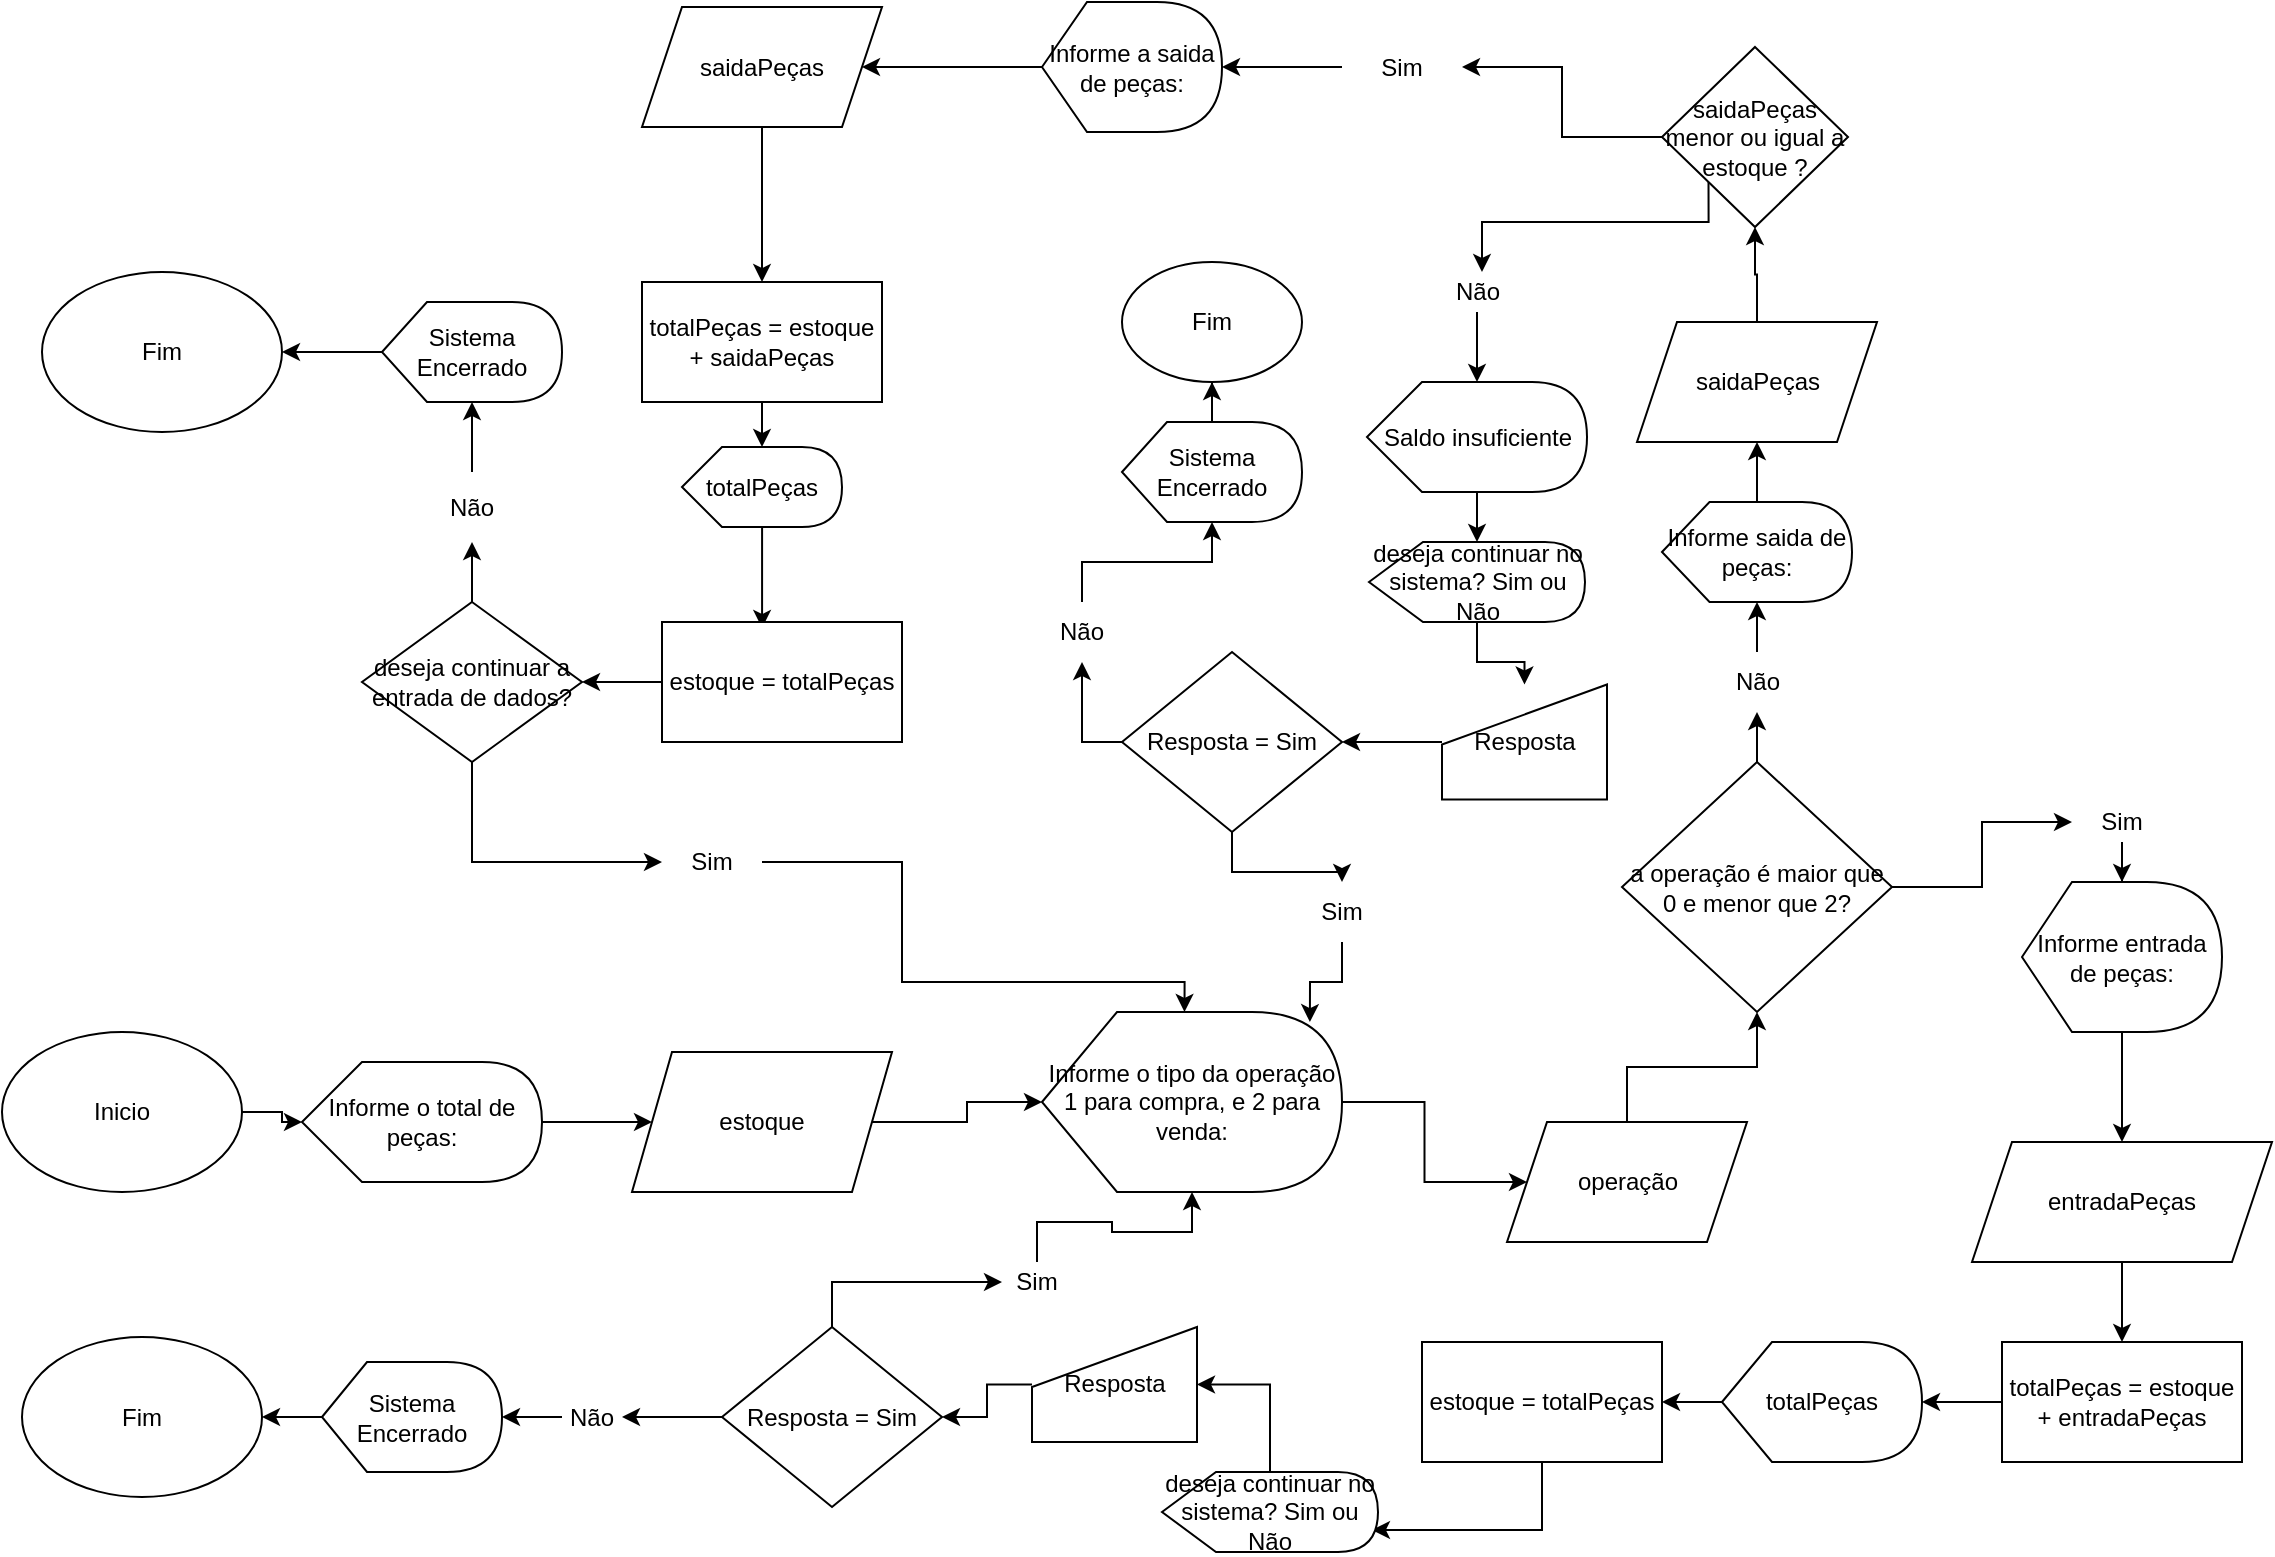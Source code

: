 <mxfile version="21.3.2" type="github">
  <diagram name="Page-1" id="j07GY_gyYiF8HBGQeezZ">
    <mxGraphModel dx="2199" dy="764" grid="1" gridSize="10" guides="1" tooltips="1" connect="1" arrows="1" fold="1" page="1" pageScale="1" pageWidth="850" pageHeight="1100" math="0" shadow="0">
      <root>
        <mxCell id="0" />
        <mxCell id="1" parent="0" />
        <mxCell id="sDj9kn_7Rwe8Wl8EiFnK-6" style="edgeStyle=orthogonalEdgeStyle;rounded=0;orthogonalLoop=1;jettySize=auto;html=1;" edge="1" parent="1" source="sDj9kn_7Rwe8Wl8EiFnK-1" target="sDj9kn_7Rwe8Wl8EiFnK-5">
          <mxGeometry relative="1" as="geometry" />
        </mxCell>
        <mxCell id="sDj9kn_7Rwe8Wl8EiFnK-1" value="Inicio" style="ellipse;whiteSpace=wrap;html=1;" vertex="1" parent="1">
          <mxGeometry x="-320" y="515" width="120" height="80" as="geometry" />
        </mxCell>
        <mxCell id="sDj9kn_7Rwe8Wl8EiFnK-38" style="edgeStyle=orthogonalEdgeStyle;rounded=0;orthogonalLoop=1;jettySize=auto;html=1;" edge="1" parent="1" source="sDj9kn_7Rwe8Wl8EiFnK-2" target="sDj9kn_7Rwe8Wl8EiFnK-8">
          <mxGeometry relative="1" as="geometry" />
        </mxCell>
        <mxCell id="sDj9kn_7Rwe8Wl8EiFnK-2" value="estoque" style="shape=parallelogram;perimeter=parallelogramPerimeter;whiteSpace=wrap;html=1;fixedSize=1;" vertex="1" parent="1">
          <mxGeometry x="-5" y="525" width="130" height="70" as="geometry" />
        </mxCell>
        <mxCell id="sDj9kn_7Rwe8Wl8EiFnK-7" style="edgeStyle=orthogonalEdgeStyle;rounded=0;orthogonalLoop=1;jettySize=auto;html=1;" edge="1" parent="1" source="sDj9kn_7Rwe8Wl8EiFnK-5" target="sDj9kn_7Rwe8Wl8EiFnK-2">
          <mxGeometry relative="1" as="geometry" />
        </mxCell>
        <mxCell id="sDj9kn_7Rwe8Wl8EiFnK-5" value="Informe o total de peças:" style="shape=display;whiteSpace=wrap;html=1;" vertex="1" parent="1">
          <mxGeometry x="-170" y="530" width="120" height="60" as="geometry" />
        </mxCell>
        <mxCell id="sDj9kn_7Rwe8Wl8EiFnK-35" style="edgeStyle=orthogonalEdgeStyle;rounded=0;orthogonalLoop=1;jettySize=auto;html=1;" edge="1" parent="1" source="sDj9kn_7Rwe8Wl8EiFnK-8" target="sDj9kn_7Rwe8Wl8EiFnK-10">
          <mxGeometry relative="1" as="geometry" />
        </mxCell>
        <mxCell id="sDj9kn_7Rwe8Wl8EiFnK-8" value="Informe o tipo da operação 1 para compra, e 2 para venda:" style="shape=display;whiteSpace=wrap;html=1;" vertex="1" parent="1">
          <mxGeometry x="200" y="505" width="150" height="90" as="geometry" />
        </mxCell>
        <mxCell id="sDj9kn_7Rwe8Wl8EiFnK-13" style="edgeStyle=orthogonalEdgeStyle;rounded=0;orthogonalLoop=1;jettySize=auto;html=1;" edge="1" parent="1" source="sDj9kn_7Rwe8Wl8EiFnK-10" target="sDj9kn_7Rwe8Wl8EiFnK-12">
          <mxGeometry relative="1" as="geometry" />
        </mxCell>
        <mxCell id="sDj9kn_7Rwe8Wl8EiFnK-10" value="operação" style="shape=parallelogram;perimeter=parallelogramPerimeter;whiteSpace=wrap;html=1;fixedSize=1;" vertex="1" parent="1">
          <mxGeometry x="432.5" y="560" width="120" height="60" as="geometry" />
        </mxCell>
        <mxCell id="sDj9kn_7Rwe8Wl8EiFnK-31" style="edgeStyle=orthogonalEdgeStyle;rounded=0;orthogonalLoop=1;jettySize=auto;html=1;" edge="1" parent="1" source="sDj9kn_7Rwe8Wl8EiFnK-21" target="sDj9kn_7Rwe8Wl8EiFnK-22">
          <mxGeometry relative="1" as="geometry" />
        </mxCell>
        <mxCell id="sDj9kn_7Rwe8Wl8EiFnK-40" style="edgeStyle=orthogonalEdgeStyle;rounded=0;orthogonalLoop=1;jettySize=auto;html=1;" edge="1" parent="1" source="sDj9kn_7Rwe8Wl8EiFnK-12" target="sDj9kn_7Rwe8Wl8EiFnK-39">
          <mxGeometry relative="1" as="geometry" />
        </mxCell>
        <mxCell id="sDj9kn_7Rwe8Wl8EiFnK-12" value="a operação é maior que 0 e menor que 2?" style="rhombus;whiteSpace=wrap;html=1;" vertex="1" parent="1">
          <mxGeometry x="490" y="380" width="135" height="125" as="geometry" />
        </mxCell>
        <mxCell id="sDj9kn_7Rwe8Wl8EiFnK-24" style="edgeStyle=orthogonalEdgeStyle;rounded=0;orthogonalLoop=1;jettySize=auto;html=1;" edge="1" parent="1" source="sDj9kn_7Rwe8Wl8EiFnK-22" target="sDj9kn_7Rwe8Wl8EiFnK-23">
          <mxGeometry relative="1" as="geometry" />
        </mxCell>
        <mxCell id="sDj9kn_7Rwe8Wl8EiFnK-22" value="Informe entrada de peças:" style="shape=display;whiteSpace=wrap;html=1;" vertex="1" parent="1">
          <mxGeometry x="690" y="440" width="100" height="75" as="geometry" />
        </mxCell>
        <mxCell id="sDj9kn_7Rwe8Wl8EiFnK-26" style="edgeStyle=orthogonalEdgeStyle;rounded=0;orthogonalLoop=1;jettySize=auto;html=1;" edge="1" parent="1" source="sDj9kn_7Rwe8Wl8EiFnK-23" target="sDj9kn_7Rwe8Wl8EiFnK-25">
          <mxGeometry relative="1" as="geometry" />
        </mxCell>
        <mxCell id="sDj9kn_7Rwe8Wl8EiFnK-23" value="entradaPeças" style="shape=parallelogram;perimeter=parallelogramPerimeter;whiteSpace=wrap;html=1;fixedSize=1;" vertex="1" parent="1">
          <mxGeometry x="665" y="570" width="150" height="60" as="geometry" />
        </mxCell>
        <mxCell id="sDj9kn_7Rwe8Wl8EiFnK-29" style="edgeStyle=orthogonalEdgeStyle;rounded=0;orthogonalLoop=1;jettySize=auto;html=1;" edge="1" parent="1" source="sDj9kn_7Rwe8Wl8EiFnK-25" target="sDj9kn_7Rwe8Wl8EiFnK-27">
          <mxGeometry relative="1" as="geometry" />
        </mxCell>
        <mxCell id="sDj9kn_7Rwe8Wl8EiFnK-25" value="totalPeças = estoque + entradaPeças" style="rounded=0;whiteSpace=wrap;html=1;" vertex="1" parent="1">
          <mxGeometry x="680" y="670" width="120" height="60" as="geometry" />
        </mxCell>
        <mxCell id="sDj9kn_7Rwe8Wl8EiFnK-50" style="edgeStyle=orthogonalEdgeStyle;rounded=0;orthogonalLoop=1;jettySize=auto;html=1;" edge="1" parent="1" source="sDj9kn_7Rwe8Wl8EiFnK-27" target="sDj9kn_7Rwe8Wl8EiFnK-49">
          <mxGeometry relative="1" as="geometry" />
        </mxCell>
        <mxCell id="sDj9kn_7Rwe8Wl8EiFnK-27" value="totalPeças" style="shape=display;whiteSpace=wrap;html=1;" vertex="1" parent="1">
          <mxGeometry x="540" y="670" width="100" height="60" as="geometry" />
        </mxCell>
        <mxCell id="sDj9kn_7Rwe8Wl8EiFnK-37" value="" style="edgeStyle=orthogonalEdgeStyle;rounded=0;orthogonalLoop=1;jettySize=auto;html=1;" edge="1" parent="1" source="sDj9kn_7Rwe8Wl8EiFnK-12" target="sDj9kn_7Rwe8Wl8EiFnK-21">
          <mxGeometry relative="1" as="geometry">
            <mxPoint x="565" y="315" as="sourcePoint" />
            <mxPoint x="690" y="315" as="targetPoint" />
          </mxGeometry>
        </mxCell>
        <mxCell id="sDj9kn_7Rwe8Wl8EiFnK-21" value="Sim" style="text;html=1;strokeColor=none;fillColor=none;align=center;verticalAlign=middle;whiteSpace=wrap;rounded=0;" vertex="1" parent="1">
          <mxGeometry x="715" y="400" width="50" height="20" as="geometry" />
        </mxCell>
        <mxCell id="sDj9kn_7Rwe8Wl8EiFnK-42" style="edgeStyle=orthogonalEdgeStyle;rounded=0;orthogonalLoop=1;jettySize=auto;html=1;" edge="1" parent="1" source="sDj9kn_7Rwe8Wl8EiFnK-39" target="sDj9kn_7Rwe8Wl8EiFnK-41">
          <mxGeometry relative="1" as="geometry" />
        </mxCell>
        <mxCell id="sDj9kn_7Rwe8Wl8EiFnK-39" value="Não" style="text;html=1;strokeColor=none;fillColor=none;align=center;verticalAlign=middle;whiteSpace=wrap;rounded=0;" vertex="1" parent="1">
          <mxGeometry x="527.5" y="325" width="60" height="30" as="geometry" />
        </mxCell>
        <mxCell id="sDj9kn_7Rwe8Wl8EiFnK-44" style="edgeStyle=orthogonalEdgeStyle;rounded=0;orthogonalLoop=1;jettySize=auto;html=1;" edge="1" parent="1" source="sDj9kn_7Rwe8Wl8EiFnK-41" target="sDj9kn_7Rwe8Wl8EiFnK-43">
          <mxGeometry relative="1" as="geometry" />
        </mxCell>
        <mxCell id="sDj9kn_7Rwe8Wl8EiFnK-41" value="Informe saida de peças:" style="shape=display;whiteSpace=wrap;html=1;" vertex="1" parent="1">
          <mxGeometry x="510" y="250" width="95" height="50" as="geometry" />
        </mxCell>
        <mxCell id="sDj9kn_7Rwe8Wl8EiFnK-47" style="edgeStyle=orthogonalEdgeStyle;rounded=0;orthogonalLoop=1;jettySize=auto;html=1;" edge="1" parent="1" source="sDj9kn_7Rwe8Wl8EiFnK-43" target="sDj9kn_7Rwe8Wl8EiFnK-46">
          <mxGeometry relative="1" as="geometry" />
        </mxCell>
        <mxCell id="sDj9kn_7Rwe8Wl8EiFnK-43" value="saidaPeças" style="shape=parallelogram;perimeter=parallelogramPerimeter;whiteSpace=wrap;html=1;fixedSize=1;" vertex="1" parent="1">
          <mxGeometry x="497.5" y="160" width="120" height="60" as="geometry" />
        </mxCell>
        <mxCell id="sDj9kn_7Rwe8Wl8EiFnK-63" style="edgeStyle=orthogonalEdgeStyle;rounded=0;orthogonalLoop=1;jettySize=auto;html=1;exitX=0;exitY=1;exitDx=0;exitDy=0;" edge="1" parent="1" source="sDj9kn_7Rwe8Wl8EiFnK-46" target="sDj9kn_7Rwe8Wl8EiFnK-62">
          <mxGeometry relative="1" as="geometry">
            <Array as="points">
              <mxPoint x="533" y="110" />
              <mxPoint x="420" y="110" />
            </Array>
          </mxGeometry>
        </mxCell>
        <mxCell id="sDj9kn_7Rwe8Wl8EiFnK-69" style="edgeStyle=orthogonalEdgeStyle;rounded=0;orthogonalLoop=1;jettySize=auto;html=1;" edge="1" parent="1" source="sDj9kn_7Rwe8Wl8EiFnK-46" target="sDj9kn_7Rwe8Wl8EiFnK-68">
          <mxGeometry relative="1" as="geometry" />
        </mxCell>
        <mxCell id="sDj9kn_7Rwe8Wl8EiFnK-46" value="saidaPeças menor ou igual a estoque ?" style="rhombus;whiteSpace=wrap;html=1;" vertex="1" parent="1">
          <mxGeometry x="510" y="22.5" width="93" height="90" as="geometry" />
        </mxCell>
        <mxCell id="sDj9kn_7Rwe8Wl8EiFnK-121" style="edgeStyle=orthogonalEdgeStyle;rounded=0;orthogonalLoop=1;jettySize=auto;html=1;entryX=0.972;entryY=0.725;entryDx=0;entryDy=0;entryPerimeter=0;" edge="1" parent="1" source="sDj9kn_7Rwe8Wl8EiFnK-49" target="sDj9kn_7Rwe8Wl8EiFnK-120">
          <mxGeometry relative="1" as="geometry">
            <Array as="points">
              <mxPoint x="450" y="764" />
            </Array>
          </mxGeometry>
        </mxCell>
        <mxCell id="sDj9kn_7Rwe8Wl8EiFnK-49" value="estoque = totalPeças" style="rounded=0;whiteSpace=wrap;html=1;" vertex="1" parent="1">
          <mxGeometry x="390" y="670" width="120" height="60" as="geometry" />
        </mxCell>
        <mxCell id="sDj9kn_7Rwe8Wl8EiFnK-55" style="edgeStyle=orthogonalEdgeStyle;rounded=0;orthogonalLoop=1;jettySize=auto;html=1;" edge="1" parent="1" source="sDj9kn_7Rwe8Wl8EiFnK-51" target="sDj9kn_7Rwe8Wl8EiFnK-54">
          <mxGeometry relative="1" as="geometry">
            <Array as="points">
              <mxPoint x="95" y="640" />
            </Array>
          </mxGeometry>
        </mxCell>
        <mxCell id="sDj9kn_7Rwe8Wl8EiFnK-59" style="edgeStyle=orthogonalEdgeStyle;rounded=0;orthogonalLoop=1;jettySize=auto;html=1;entryX=1;entryY=0.5;entryDx=0;entryDy=0;" edge="1" parent="1" source="sDj9kn_7Rwe8Wl8EiFnK-51" target="sDj9kn_7Rwe8Wl8EiFnK-57">
          <mxGeometry relative="1" as="geometry" />
        </mxCell>
        <mxCell id="sDj9kn_7Rwe8Wl8EiFnK-51" value="Resposta = Sim" style="rhombus;whiteSpace=wrap;html=1;rounded=0;" vertex="1" parent="1">
          <mxGeometry x="40" y="662.5" width="110" height="90" as="geometry" />
        </mxCell>
        <mxCell id="sDj9kn_7Rwe8Wl8EiFnK-56" style="edgeStyle=orthogonalEdgeStyle;rounded=0;orthogonalLoop=1;jettySize=auto;html=1;" edge="1" parent="1" source="sDj9kn_7Rwe8Wl8EiFnK-54" target="sDj9kn_7Rwe8Wl8EiFnK-8">
          <mxGeometry relative="1" as="geometry" />
        </mxCell>
        <mxCell id="sDj9kn_7Rwe8Wl8EiFnK-54" value="Sim" style="text;html=1;strokeColor=none;fillColor=none;align=center;verticalAlign=middle;whiteSpace=wrap;rounded=0;" vertex="1" parent="1">
          <mxGeometry x="180" y="630" width="35" height="20" as="geometry" />
        </mxCell>
        <mxCell id="sDj9kn_7Rwe8Wl8EiFnK-61" style="edgeStyle=orthogonalEdgeStyle;rounded=0;orthogonalLoop=1;jettySize=auto;html=1;" edge="1" parent="1" source="sDj9kn_7Rwe8Wl8EiFnK-57" target="sDj9kn_7Rwe8Wl8EiFnK-60">
          <mxGeometry relative="1" as="geometry" />
        </mxCell>
        <mxCell id="sDj9kn_7Rwe8Wl8EiFnK-57" value="Não" style="text;html=1;strokeColor=none;fillColor=none;align=center;verticalAlign=middle;whiteSpace=wrap;rounded=0;" vertex="1" parent="1">
          <mxGeometry x="-40" y="697.5" width="30" height="20" as="geometry" />
        </mxCell>
        <mxCell id="sDj9kn_7Rwe8Wl8EiFnK-92" style="edgeStyle=orthogonalEdgeStyle;rounded=0;orthogonalLoop=1;jettySize=auto;html=1;" edge="1" parent="1" source="sDj9kn_7Rwe8Wl8EiFnK-60" target="sDj9kn_7Rwe8Wl8EiFnK-91">
          <mxGeometry relative="1" as="geometry" />
        </mxCell>
        <mxCell id="sDj9kn_7Rwe8Wl8EiFnK-60" value="Sistema Encerrado" style="shape=display;whiteSpace=wrap;html=1;" vertex="1" parent="1">
          <mxGeometry x="-160" y="680" width="90" height="55" as="geometry" />
        </mxCell>
        <mxCell id="sDj9kn_7Rwe8Wl8EiFnK-67" style="edgeStyle=orthogonalEdgeStyle;rounded=0;orthogonalLoop=1;jettySize=auto;html=1;" edge="1" parent="1" source="sDj9kn_7Rwe8Wl8EiFnK-62" target="sDj9kn_7Rwe8Wl8EiFnK-66">
          <mxGeometry relative="1" as="geometry" />
        </mxCell>
        <mxCell id="sDj9kn_7Rwe8Wl8EiFnK-62" value="Não" style="text;html=1;strokeColor=none;fillColor=none;align=center;verticalAlign=middle;whiteSpace=wrap;rounded=0;" vertex="1" parent="1">
          <mxGeometry x="392.5" y="135" width="50" height="20" as="geometry" />
        </mxCell>
        <mxCell id="sDj9kn_7Rwe8Wl8EiFnK-127" style="edgeStyle=orthogonalEdgeStyle;rounded=0;orthogonalLoop=1;jettySize=auto;html=1;" edge="1" parent="1" source="sDj9kn_7Rwe8Wl8EiFnK-66" target="sDj9kn_7Rwe8Wl8EiFnK-126">
          <mxGeometry relative="1" as="geometry" />
        </mxCell>
        <mxCell id="sDj9kn_7Rwe8Wl8EiFnK-66" value="Saldo insuficiente" style="shape=display;whiteSpace=wrap;html=1;" vertex="1" parent="1">
          <mxGeometry x="362.5" y="190" width="110" height="55" as="geometry" />
        </mxCell>
        <mxCell id="sDj9kn_7Rwe8Wl8EiFnK-71" style="edgeStyle=orthogonalEdgeStyle;rounded=0;orthogonalLoop=1;jettySize=auto;html=1;" edge="1" parent="1" source="sDj9kn_7Rwe8Wl8EiFnK-68" target="sDj9kn_7Rwe8Wl8EiFnK-70">
          <mxGeometry relative="1" as="geometry" />
        </mxCell>
        <mxCell id="sDj9kn_7Rwe8Wl8EiFnK-68" value="Sim" style="text;html=1;strokeColor=none;fillColor=none;align=center;verticalAlign=middle;whiteSpace=wrap;rounded=0;" vertex="1" parent="1">
          <mxGeometry x="350" y="22.5" width="60" height="20" as="geometry" />
        </mxCell>
        <mxCell id="sDj9kn_7Rwe8Wl8EiFnK-73" style="edgeStyle=orthogonalEdgeStyle;rounded=0;orthogonalLoop=1;jettySize=auto;html=1;" edge="1" parent="1" source="sDj9kn_7Rwe8Wl8EiFnK-70" target="sDj9kn_7Rwe8Wl8EiFnK-72">
          <mxGeometry relative="1" as="geometry" />
        </mxCell>
        <mxCell id="sDj9kn_7Rwe8Wl8EiFnK-70" value="Informe a saida de peças:" style="shape=display;whiteSpace=wrap;html=1;" vertex="1" parent="1">
          <mxGeometry x="200" width="90" height="65" as="geometry" />
        </mxCell>
        <mxCell id="sDj9kn_7Rwe8Wl8EiFnK-75" style="edgeStyle=orthogonalEdgeStyle;rounded=0;orthogonalLoop=1;jettySize=auto;html=1;" edge="1" parent="1" source="sDj9kn_7Rwe8Wl8EiFnK-72" target="sDj9kn_7Rwe8Wl8EiFnK-74">
          <mxGeometry relative="1" as="geometry" />
        </mxCell>
        <mxCell id="sDj9kn_7Rwe8Wl8EiFnK-72" value="saidaPeças" style="shape=parallelogram;perimeter=parallelogramPerimeter;whiteSpace=wrap;html=1;fixedSize=1;" vertex="1" parent="1">
          <mxGeometry y="2.5" width="120" height="60" as="geometry" />
        </mxCell>
        <mxCell id="sDj9kn_7Rwe8Wl8EiFnK-77" style="edgeStyle=orthogonalEdgeStyle;rounded=0;orthogonalLoop=1;jettySize=auto;html=1;" edge="1" parent="1" source="sDj9kn_7Rwe8Wl8EiFnK-74" target="sDj9kn_7Rwe8Wl8EiFnK-76">
          <mxGeometry relative="1" as="geometry" />
        </mxCell>
        <mxCell id="sDj9kn_7Rwe8Wl8EiFnK-74" value="totalPeças = estoque + saidaPeças" style="rounded=0;whiteSpace=wrap;html=1;" vertex="1" parent="1">
          <mxGeometry y="140" width="120" height="60" as="geometry" />
        </mxCell>
        <mxCell id="sDj9kn_7Rwe8Wl8EiFnK-105" style="edgeStyle=orthogonalEdgeStyle;rounded=0;orthogonalLoop=1;jettySize=auto;html=1;entryX=0.417;entryY=0.05;entryDx=0;entryDy=0;entryPerimeter=0;" edge="1" parent="1" source="sDj9kn_7Rwe8Wl8EiFnK-76" target="sDj9kn_7Rwe8Wl8EiFnK-78">
          <mxGeometry relative="1" as="geometry" />
        </mxCell>
        <mxCell id="sDj9kn_7Rwe8Wl8EiFnK-76" value="totalPeças" style="shape=display;whiteSpace=wrap;html=1;" vertex="1" parent="1">
          <mxGeometry x="20" y="222.5" width="80" height="40" as="geometry" />
        </mxCell>
        <mxCell id="sDj9kn_7Rwe8Wl8EiFnK-81" style="edgeStyle=orthogonalEdgeStyle;rounded=0;orthogonalLoop=1;jettySize=auto;html=1;" edge="1" parent="1" source="sDj9kn_7Rwe8Wl8EiFnK-78" target="sDj9kn_7Rwe8Wl8EiFnK-80">
          <mxGeometry relative="1" as="geometry" />
        </mxCell>
        <mxCell id="sDj9kn_7Rwe8Wl8EiFnK-78" value="estoque = totalPeças" style="rounded=0;whiteSpace=wrap;html=1;" vertex="1" parent="1">
          <mxGeometry x="10" y="310" width="120" height="60" as="geometry" />
        </mxCell>
        <mxCell id="sDj9kn_7Rwe8Wl8EiFnK-84" style="edgeStyle=orthogonalEdgeStyle;rounded=0;orthogonalLoop=1;jettySize=auto;html=1;" edge="1" parent="1" source="sDj9kn_7Rwe8Wl8EiFnK-80" target="sDj9kn_7Rwe8Wl8EiFnK-82">
          <mxGeometry relative="1" as="geometry">
            <Array as="points">
              <mxPoint x="-85" y="430" />
            </Array>
          </mxGeometry>
        </mxCell>
        <mxCell id="sDj9kn_7Rwe8Wl8EiFnK-99" style="edgeStyle=orthogonalEdgeStyle;rounded=0;orthogonalLoop=1;jettySize=auto;html=1;" edge="1" parent="1" source="sDj9kn_7Rwe8Wl8EiFnK-80" target="sDj9kn_7Rwe8Wl8EiFnK-83">
          <mxGeometry relative="1" as="geometry" />
        </mxCell>
        <mxCell id="sDj9kn_7Rwe8Wl8EiFnK-80" value="deseja continuar a entrada de dados?" style="rhombus;whiteSpace=wrap;html=1;" vertex="1" parent="1">
          <mxGeometry x="-140" y="300" width="110" height="80" as="geometry" />
        </mxCell>
        <mxCell id="sDj9kn_7Rwe8Wl8EiFnK-85" style="edgeStyle=orthogonalEdgeStyle;rounded=0;orthogonalLoop=1;jettySize=auto;html=1;entryX=0;entryY=0;entryDx=71.25;entryDy=0;entryPerimeter=0;" edge="1" parent="1" source="sDj9kn_7Rwe8Wl8EiFnK-82" target="sDj9kn_7Rwe8Wl8EiFnK-8">
          <mxGeometry relative="1" as="geometry">
            <Array as="points">
              <mxPoint x="130" y="430" />
              <mxPoint x="130" y="490" />
              <mxPoint x="271" y="490" />
            </Array>
          </mxGeometry>
        </mxCell>
        <mxCell id="sDj9kn_7Rwe8Wl8EiFnK-82" value="Sim" style="text;html=1;strokeColor=none;fillColor=none;align=center;verticalAlign=middle;whiteSpace=wrap;rounded=0;" vertex="1" parent="1">
          <mxGeometry x="10" y="420" width="50" height="20" as="geometry" />
        </mxCell>
        <mxCell id="sDj9kn_7Rwe8Wl8EiFnK-90" style="edgeStyle=orthogonalEdgeStyle;rounded=0;orthogonalLoop=1;jettySize=auto;html=1;" edge="1" parent="1" source="sDj9kn_7Rwe8Wl8EiFnK-83" target="sDj9kn_7Rwe8Wl8EiFnK-89">
          <mxGeometry relative="1" as="geometry" />
        </mxCell>
        <mxCell id="sDj9kn_7Rwe8Wl8EiFnK-83" value="Não" style="text;html=1;strokeColor=none;fillColor=none;align=center;verticalAlign=middle;whiteSpace=wrap;rounded=0;" vertex="1" parent="1">
          <mxGeometry x="-105" y="235" width="40" height="35" as="geometry" />
        </mxCell>
        <mxCell id="sDj9kn_7Rwe8Wl8EiFnK-94" style="edgeStyle=orthogonalEdgeStyle;rounded=0;orthogonalLoop=1;jettySize=auto;html=1;" edge="1" parent="1" source="sDj9kn_7Rwe8Wl8EiFnK-89" target="sDj9kn_7Rwe8Wl8EiFnK-93">
          <mxGeometry relative="1" as="geometry" />
        </mxCell>
        <mxCell id="sDj9kn_7Rwe8Wl8EiFnK-89" value="Sistema Encerrado" style="shape=display;whiteSpace=wrap;html=1;" vertex="1" parent="1">
          <mxGeometry x="-130" y="150" width="90" height="50" as="geometry" />
        </mxCell>
        <mxCell id="sDj9kn_7Rwe8Wl8EiFnK-91" value="Fim" style="ellipse;whiteSpace=wrap;html=1;" vertex="1" parent="1">
          <mxGeometry x="-310" y="667.5" width="120" height="80" as="geometry" />
        </mxCell>
        <mxCell id="sDj9kn_7Rwe8Wl8EiFnK-93" value="Fim" style="ellipse;whiteSpace=wrap;html=1;" vertex="1" parent="1">
          <mxGeometry x="-300" y="135" width="120" height="80" as="geometry" />
        </mxCell>
        <mxCell id="sDj9kn_7Rwe8Wl8EiFnK-113" style="edgeStyle=orthogonalEdgeStyle;rounded=0;orthogonalLoop=1;jettySize=auto;html=1;" edge="1" parent="1" source="sDj9kn_7Rwe8Wl8EiFnK-106" target="sDj9kn_7Rwe8Wl8EiFnK-112">
          <mxGeometry relative="1" as="geometry" />
        </mxCell>
        <mxCell id="sDj9kn_7Rwe8Wl8EiFnK-106" value="Não" style="text;html=1;strokeColor=none;fillColor=none;align=center;verticalAlign=middle;whiteSpace=wrap;rounded=0;" vertex="1" parent="1">
          <mxGeometry x="190" y="300" width="60" height="30" as="geometry" />
        </mxCell>
        <mxCell id="sDj9kn_7Rwe8Wl8EiFnK-109" style="edgeStyle=orthogonalEdgeStyle;rounded=0;orthogonalLoop=1;jettySize=auto;html=1;entryX=0.893;entryY=0.056;entryDx=0;entryDy=0;entryPerimeter=0;" edge="1" parent="1" source="sDj9kn_7Rwe8Wl8EiFnK-107" target="sDj9kn_7Rwe8Wl8EiFnK-8">
          <mxGeometry relative="1" as="geometry" />
        </mxCell>
        <mxCell id="sDj9kn_7Rwe8Wl8EiFnK-107" value="Sim" style="text;html=1;strokeColor=none;fillColor=none;align=center;verticalAlign=middle;whiteSpace=wrap;rounded=0;" vertex="1" parent="1">
          <mxGeometry x="320" y="440" width="60" height="30" as="geometry" />
        </mxCell>
        <mxCell id="sDj9kn_7Rwe8Wl8EiFnK-118" style="edgeStyle=orthogonalEdgeStyle;rounded=0;orthogonalLoop=1;jettySize=auto;html=1;" edge="1" parent="1" source="sDj9kn_7Rwe8Wl8EiFnK-112" target="sDj9kn_7Rwe8Wl8EiFnK-117">
          <mxGeometry relative="1" as="geometry" />
        </mxCell>
        <mxCell id="sDj9kn_7Rwe8Wl8EiFnK-112" value="Sistema Encerrado" style="shape=display;whiteSpace=wrap;html=1;" vertex="1" parent="1">
          <mxGeometry x="240" y="210" width="90" height="50" as="geometry" />
        </mxCell>
        <mxCell id="sDj9kn_7Rwe8Wl8EiFnK-117" value="Fim" style="ellipse;whiteSpace=wrap;html=1;" vertex="1" parent="1">
          <mxGeometry x="240" y="130" width="90" height="60" as="geometry" />
        </mxCell>
        <mxCell id="sDj9kn_7Rwe8Wl8EiFnK-124" style="edgeStyle=orthogonalEdgeStyle;rounded=0;orthogonalLoop=1;jettySize=auto;html=1;entryX=1;entryY=0.5;entryDx=0;entryDy=0;" edge="1" parent="1" source="sDj9kn_7Rwe8Wl8EiFnK-120" target="sDj9kn_7Rwe8Wl8EiFnK-123">
          <mxGeometry relative="1" as="geometry" />
        </mxCell>
        <mxCell id="sDj9kn_7Rwe8Wl8EiFnK-120" value="deseja continuar no sistema? Sim ou Não" style="shape=display;whiteSpace=wrap;html=1;" vertex="1" parent="1">
          <mxGeometry x="260" y="735" width="108" height="40" as="geometry" />
        </mxCell>
        <mxCell id="sDj9kn_7Rwe8Wl8EiFnK-125" style="edgeStyle=orthogonalEdgeStyle;rounded=0;orthogonalLoop=1;jettySize=auto;html=1;entryX=1;entryY=0.5;entryDx=0;entryDy=0;" edge="1" parent="1" source="sDj9kn_7Rwe8Wl8EiFnK-123" target="sDj9kn_7Rwe8Wl8EiFnK-51">
          <mxGeometry relative="1" as="geometry" />
        </mxCell>
        <mxCell id="sDj9kn_7Rwe8Wl8EiFnK-123" value="Resposta" style="shape=manualInput;whiteSpace=wrap;html=1;" vertex="1" parent="1">
          <mxGeometry x="195" y="662.5" width="82.5" height="57.5" as="geometry" />
        </mxCell>
        <mxCell id="sDj9kn_7Rwe8Wl8EiFnK-129" style="edgeStyle=orthogonalEdgeStyle;rounded=0;orthogonalLoop=1;jettySize=auto;html=1;" edge="1" parent="1" source="sDj9kn_7Rwe8Wl8EiFnK-126" target="sDj9kn_7Rwe8Wl8EiFnK-128">
          <mxGeometry relative="1" as="geometry" />
        </mxCell>
        <mxCell id="sDj9kn_7Rwe8Wl8EiFnK-126" value="deseja continuar no sistema? Sim ou Não" style="shape=display;whiteSpace=wrap;html=1;" vertex="1" parent="1">
          <mxGeometry x="363.5" y="270" width="108" height="40" as="geometry" />
        </mxCell>
        <mxCell id="sDj9kn_7Rwe8Wl8EiFnK-131" style="edgeStyle=orthogonalEdgeStyle;rounded=0;orthogonalLoop=1;jettySize=auto;html=1;" edge="1" parent="1" source="sDj9kn_7Rwe8Wl8EiFnK-128" target="sDj9kn_7Rwe8Wl8EiFnK-130">
          <mxGeometry relative="1" as="geometry" />
        </mxCell>
        <mxCell id="sDj9kn_7Rwe8Wl8EiFnK-128" value="Resposta" style="shape=manualInput;whiteSpace=wrap;html=1;" vertex="1" parent="1">
          <mxGeometry x="400" y="341.25" width="82.5" height="57.5" as="geometry" />
        </mxCell>
        <mxCell id="sDj9kn_7Rwe8Wl8EiFnK-132" style="edgeStyle=orthogonalEdgeStyle;rounded=0;orthogonalLoop=1;jettySize=auto;html=1;" edge="1" parent="1" source="sDj9kn_7Rwe8Wl8EiFnK-130" target="sDj9kn_7Rwe8Wl8EiFnK-107">
          <mxGeometry relative="1" as="geometry" />
        </mxCell>
        <mxCell id="sDj9kn_7Rwe8Wl8EiFnK-133" style="edgeStyle=orthogonalEdgeStyle;rounded=0;orthogonalLoop=1;jettySize=auto;html=1;" edge="1" parent="1" source="sDj9kn_7Rwe8Wl8EiFnK-130" target="sDj9kn_7Rwe8Wl8EiFnK-106">
          <mxGeometry relative="1" as="geometry">
            <Array as="points">
              <mxPoint x="220" y="370" />
            </Array>
          </mxGeometry>
        </mxCell>
        <mxCell id="sDj9kn_7Rwe8Wl8EiFnK-130" value="Resposta = Sim" style="rhombus;whiteSpace=wrap;html=1;rounded=0;" vertex="1" parent="1">
          <mxGeometry x="240" y="325" width="110" height="90" as="geometry" />
        </mxCell>
      </root>
    </mxGraphModel>
  </diagram>
</mxfile>

